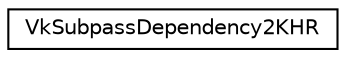 digraph "Graphical Class Hierarchy"
{
 // LATEX_PDF_SIZE
  edge [fontname="Helvetica",fontsize="10",labelfontname="Helvetica",labelfontsize="10"];
  node [fontname="Helvetica",fontsize="10",shape=record];
  rankdir="LR";
  Node0 [label="VkSubpassDependency2KHR",height=0.2,width=0.4,color="black", fillcolor="white", style="filled",URL="$d4/d8a/structVkSubpassDependency2KHR.html",tooltip=" "];
}
